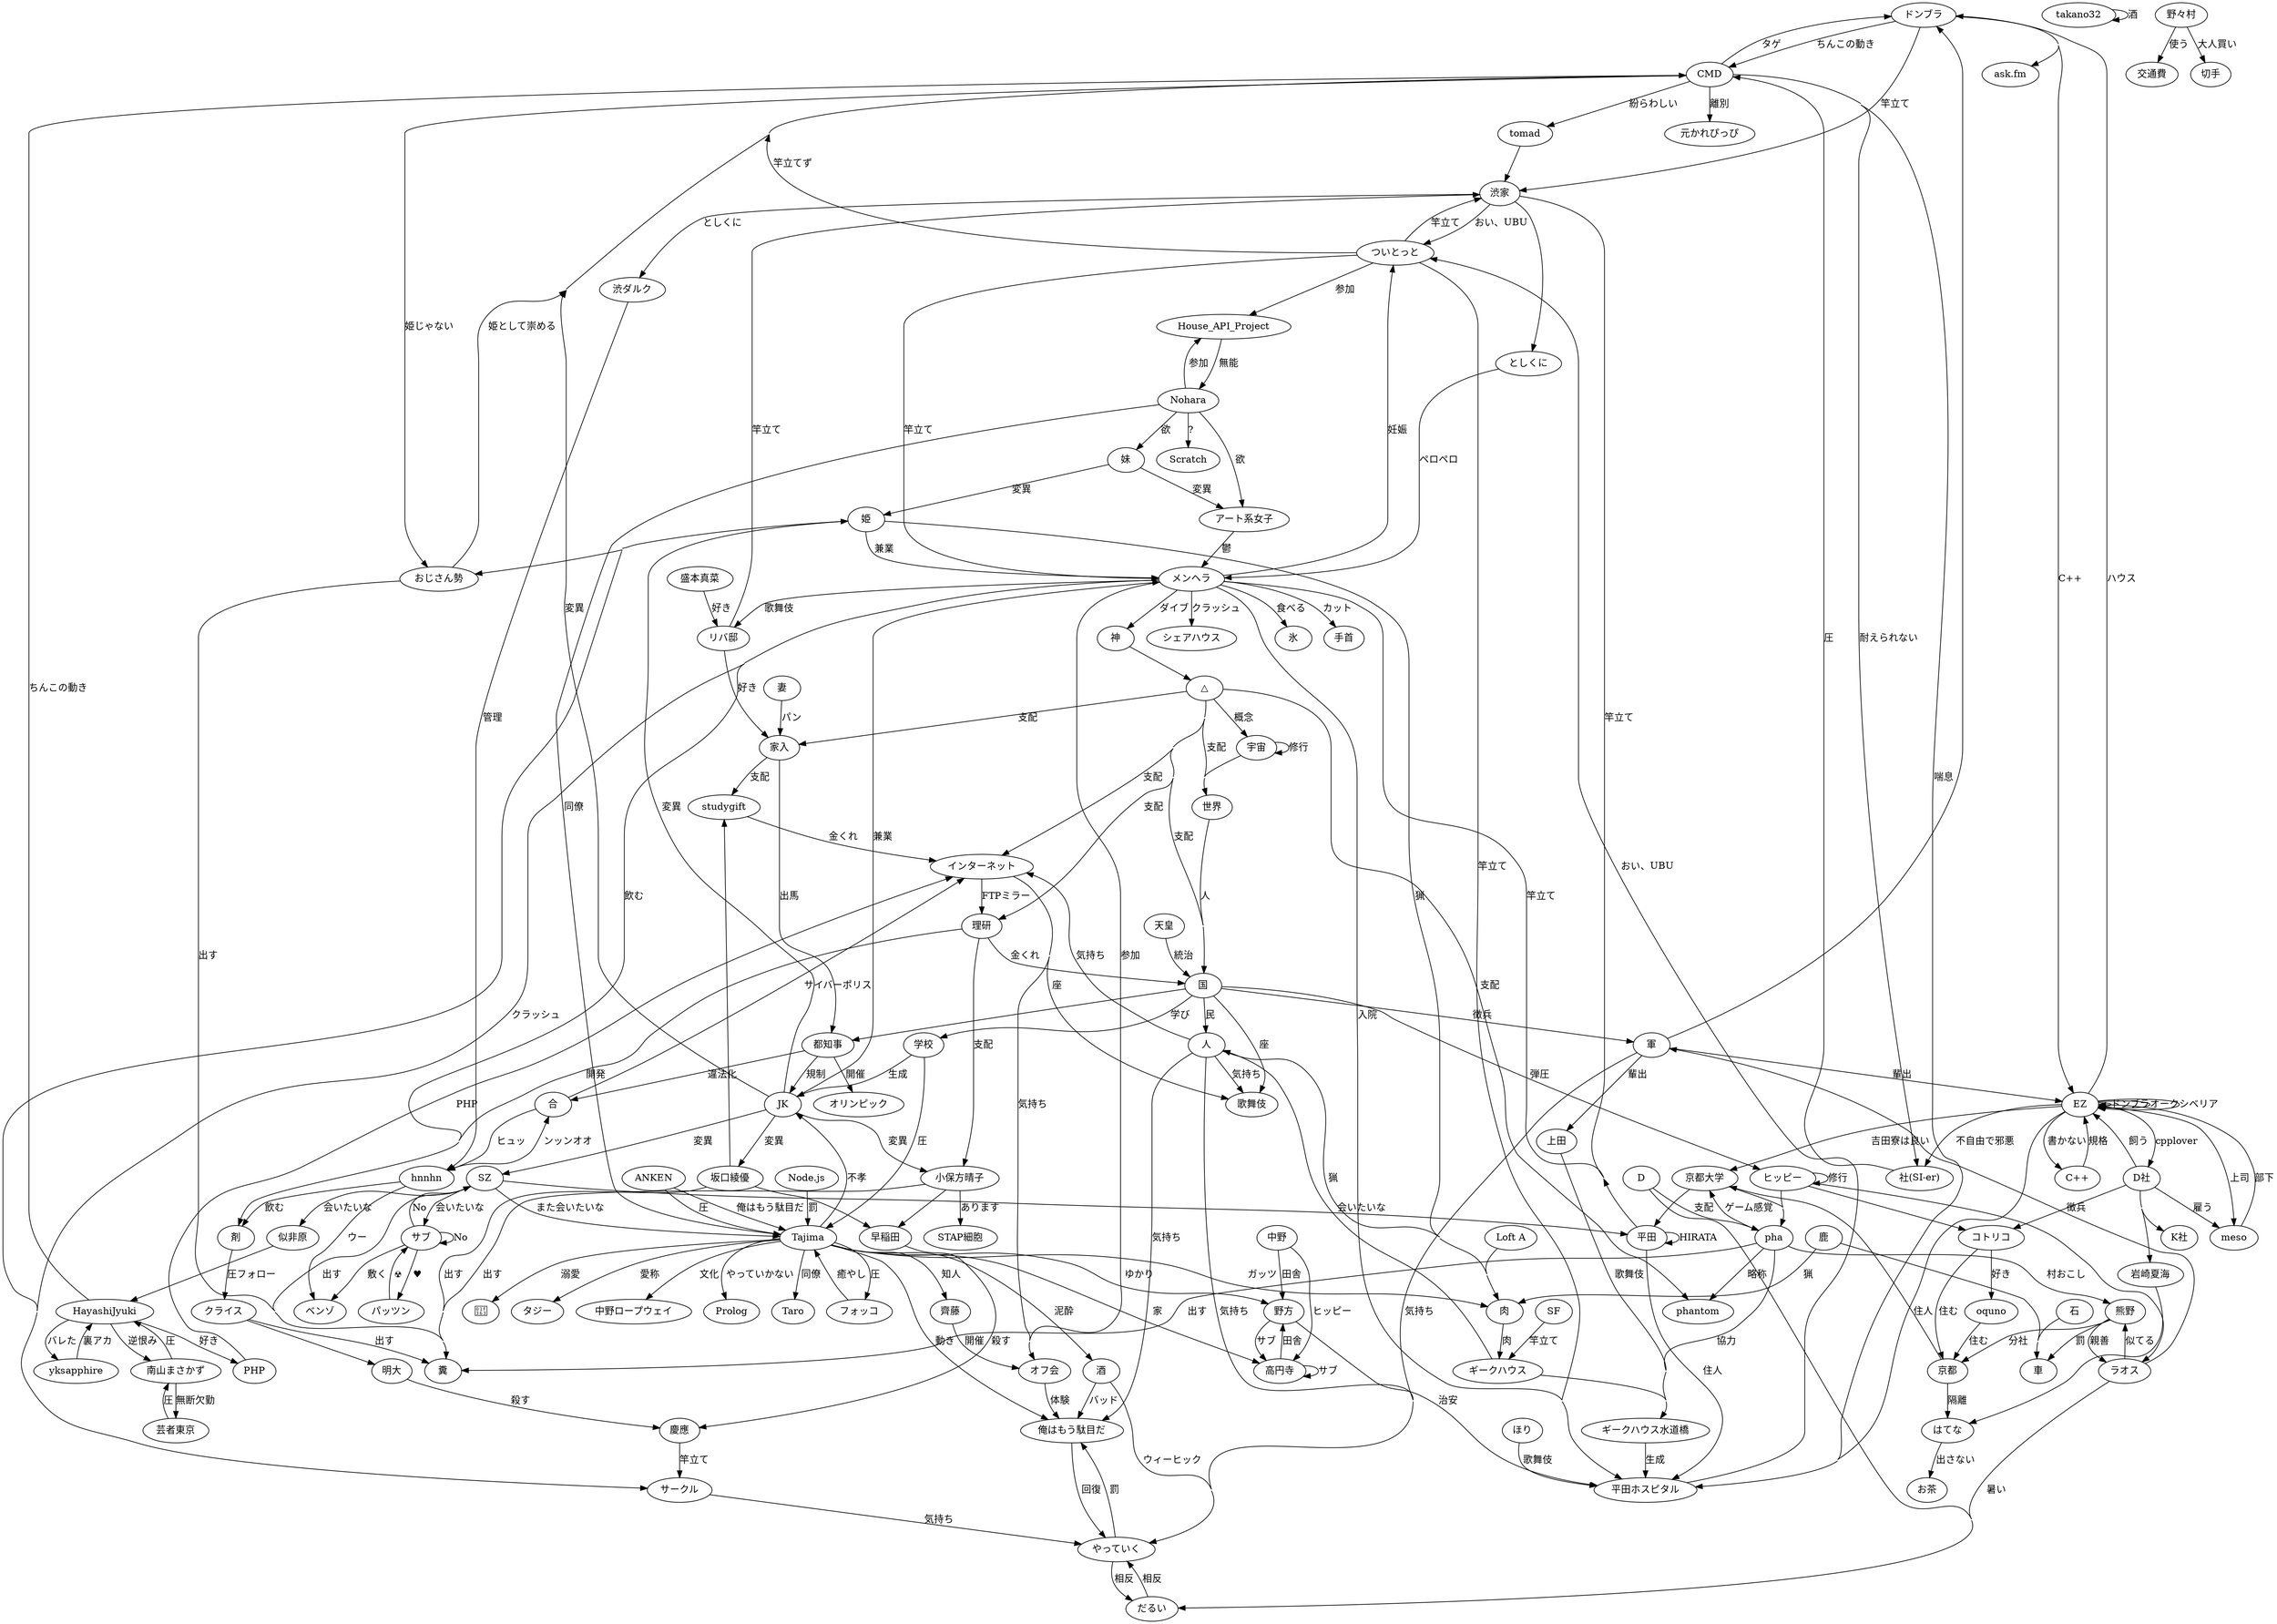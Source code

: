 digraph Chaos {
  graph [concentrate = true];
  overlap=orthoxy;
  "ドンブラ" -> "CMD" [label = "ちんこの動き"];
  "CMD" -> "ドンブラ" [label = "タゲ"];
  "社(SI-er)" -> "CMD" [label = "圧"];
  "EZ" -> "meso" [label = "上司"];
  "meso" -> "EZ" [label = "部下"];
  "おじさん勢" -> "CMD" [label = "姫として崇める"];
  "CMD" -> "おじさん勢" [label = "姫じゃない"];
  "EZ" -> "EZ" [label = "ドンブラ"];
  "EZ" -> "EZ" [label = "オーク"];
  "EZ" -> "EZ" [label = "シベリア"];
  "CMD" -> "社(SI-er)" [label = "耐えられない"];
  "SZ";
  "EZ" -> "平田ホスピタル" [label = "住人"];
  "平田" -> "平田ホスピタル" [label = "住人"];
  "EZ" -> "C++" [label = "書かない"];
  "C++" -> "EZ" [label = "規格"];
  "EZ" -> "社(SI-er)" [label = "不自由で邪悪"];
  "CMD" -> "元かれぴっぴ" [label = "離別"];
  "D社" -> "EZ" [label = "飼う"];
  "D社" -> "meso" [label = "雇う"];
  "CMD" -> "平田ホスピタル" [label = "喘息"];
  "HayashiJyuki" -> "CMD" [label = "ちんこの動き"];
  "野方" -> "平田ホスピタル" [label = "治安"];
  "平田" -> "平田" [label = "HIRATA"];
  "EZ" -> "D社" [label = "cpplover"];
  "SZ" -> "サブ" [label = "会いたいな"];
  "サブ" -> "サブ" [label = "No"];
  "軍" -> "ドンブラ";
  "サブ" -> "パッツン" [label = "♥"];
  "ギークハウス水道橋" -> "平田ホスピタル" [label = "生成"];
  "パッツン" -> "サブ" [label = "☢"];
  "サブ" -> "SZ" [label = "No"];
  "pha" -> "ギークハウス水道橋" [label = "協力"];
  "ヒッピー" -> "pha";
  "ほり" -> "平田ホスピタル" [label = "歌舞伎"];
  "京都大学" -> "pha";
  "京都大学" -> "平田";
  "熊野" -> "京都" [label = "分社"];
  "京都" -> "京都大学";
  "pha" -> "京都大学" [label = "ゲーム感覚"];
  "pha" -> "熊野" [label = "村おこし"];
  "コトリコ" -> "京都" [label = "住む"];
  "EZ" -> "京都大学" [label = "吉田寮は良い"];
  "D社" -> "コトリコ";
  "熊野" -> "ラオス" [label = "親善"];
  "ヒッピー" -> "ラオス";
  "上田" -> "ギークハウス水道橋" [label = "歌舞伎"];
  "EZ" -> "ドンブラ" [label = "ハウス"];
  "ドンブラ" -> "EZ" [label = "C++"];
  "D社" -> "K社";
  "軍" -> "上田" [label = "輩出"];
  "ついとっと" -> "渋家" [label = "竿立て"];
  "軍" -> "EZ" [label = "輩出"];
  "ついとっと" -> "平田ホスピタル" [label = "竿立て"];
  "ついとっと" -> "CMD" [label = "竿立てず"];
  "平田" -> "渋家" [label = "竿立て"];
  "ヒッピー" -> "コトリコ";
  "ドンブラ" -> "渋家" [label = "竿立て"];
  "渋家" -> "ついとっと" [label = "おい、UBU"];
  "SF" -> "ギークハウス" [label = "竿立て"];
  "ギークハウス" -> "ギークハウス水道橋";
  "D" -> "だるい";
  "ついとっと" -> "メンヘラ" [label = "竿立て"];
  "平田ホスピタル" -> "ついとっと" [label = "おい、UBU"];
  "人" -> "やっていく" [label = "気持ち"];
  "メンヘラ" -> "リバ邸" [label = "歌舞伎"];
  "だるい" -> "やっていく" [label = "相反"];
  "平田" -> "メンヘラ" [label = "竿立て"];
  "やっていく" -> "だるい" [label = "相反"];
  "国" -> "軍" [label = "徴兵"];
  "軍" -> "やっていく" [label = "気持ち"];
  "世界" -> "国" [label = "人"];
  "宇宙" -> "世界";
  "△" -> "国" [label = "支配"];
  "△" -> "世界" [label = "支配"];
  "△" -> "宇宙" [label = "概念"];
  "京都" -> "はてな" [label = "隔離"];
  "熊野" -> "車" [label = "罰"];
  "D" -> "pha" [label = "支配"];
  "リバ邸" -> "家入" [label = "好き"];
  "石" -> "車";
  "酒" -> "やっていく" [label = "ウィーヒック"];
  "鹿" -> "車";
  "oquno" -> "京都" [label = "住む"];
  "コトリコ" -> "oquno" [label = "好き"];
  "家入" -> "studygift" [label = "支配"];
  "国" -> "都知事";
  "はてな" -> "お茶" [label = "出さない"];
  "岩崎夏海" -> "はてな";
  "メンヘラ" -> "手首" [label = "カット"];
  "坂口綾優" -> "studygift";
  "坂口綾優" -> "早稲田";
  "メンヘラ" -> "サークル" [label = "クラッシュ"];
  "小保方晴子" -> "早稲田";
  "メンヘラ" -> "シェアハウス" [label = "クラッシュ"];
  "メンヘラ" -> "剤" [label = "飲む"];
  "メンヘラ" -> "神" [label = "ダイブ"];
  "妻" -> "家入" [label = "パン"];
  "神" -> "△";
  "姫" -> "サークル";
  "姫" -> "おじさん勢";
  "D社" -> "岩崎夏海";
  "メンヘラ" -> "平田ホスピタル" [label = "入院"];
  "メンヘラ" -> "氷" [label = "食べる"];
  "ドンブラ" -> "ask.fm";
  "Nohara" -> "House_API_Project" [label = "参加"];
  "剤" -> "クライス";
  "クライス" -> "明大";
  "Nohara" -> "妹" [label = "欲"];
  "Nohara" -> "アート系女子" [label = "欲"];
  "△" -> "家入" [label = "支配"];
  "明大" -> "慶應" [label = "殺す"];
  "早稲田" -> "慶應" [label = "殺す"];
  "アート系女子" -> "メンヘラ" [label = "鬱"];
  "理研" -> "小保方晴子" [label = "支配"];
  "△" -> "理研" [label = "支配"];
  "鹿" -> "肉" [label = "猟"];
  "Nohara" -> "Tajima" [label = "同僚"];
  "肉" -> "ギークハウス" [label = "肉"];
  "Tajima" -> "俺はもう駄目だ" [label = "動き"];
  "慶應" -> "サークル" [label = "竿立て"];
  "俺はもう駄目だ" -> "やっていく" [label = "回復"];
  "ギークハウス" -> "人";
  "人" -> "肉" [label = "猟"];
  "Loft A" -> "肉";
  "Tajima" -> "JK" [label = "不孝"];
  "pha" -> "phantom" [label = "略称"];
  "△" -> "phantom" [label = "支配"];
  "ANKEN" -> "Tajima" [label = "俺はもう駄目だ"];

  "姫" -> "メンヘラ" [label = "兼業"];
  "姫" -> "肉" [label = "猟"];
  "クライス" -> "糞" [label = "出す"];
  "Tajima" -> "🍣" [label = "溺愛"];
  "Nohara" -> "Scratch" [label = "?"];
  "小保方晴子" -> "糞" [label = "出す"];
  "pha" -> "糞" [label = "出す"];
  "坂口綾優" -> "糞" [label = "出す"];
  "Tajima" -> "酒" [label = "泥酔"];
  "Tajima" -> "肉" [label = "ガッツ"];
  "Tajima" -> "タジー" [label = "愛称"];
  "Tajima" -> "中野ロープウェイ" [label = "文化"];
  "学校" -> "Tajima" [label = "圧"];
  "Tajima" -> "齊藤" [label = "知人"];
  "Node.js" -> "Tajima" [label = "罰"];
  "Tajima" -> "野方" [label = "ゆかり"];
  "SZ" -> "Tajima" [label = "また会いたいな"];
  "takano32" -> "takano32" [label = "酒"];
  "Tajima" -> "Prolog" [label = "やっていかない"];
  "Tajima" -> "Taro" [label = "同僚"];
  "フォッコ" -> "Tajima" [label = "癒やし"];
  "リバ邸" -> "渋家" [label = "竿立て"];
  "似非原" -> "HayashiJyuki" [label = "圧フォロー"];
  "メンヘラ" -> "ついとっと" [label = "妊娠"];
  "HayashiJyuki" -> "PHP" [label = "好き"];
  "House_API_Project" -> "Nohara" [label = "無能"];
  "宇宙" -> "宇宙" [label = "修行"];
  "CMD" -> "tomad" [label = "紛らわしい"];
  "SZ" -> "平田" [label = "会いたいな"];
  "hnnhn" -> "剤" [label = "飲む"];
  "SZ" -> "似非原" [label = "会いたいな"];
  "野々村" -> "交通費" [label = "使う"];
  "齊藤" -> "オフ会" [label = "開催"];
  "メンヘラ" -> "オフ会" [label = "参加"];
  "都知事" -> "JK" [label = "規制"];
  "妹" -> "アート系女子" [label = "変異"];
  "妹" -> "姫" [label = "変異"];
  "オフ会" -> "俺はもう駄目だ" [label = "体験"];
  "Tajima" -> "フォッコ" [label = "圧"];
  "人" -> "俺はもう駄目だ" [label = "気持ち"];
  "やっていく" -> "俺はもう駄目だ" [label = "罰"];
  "サークル" -> "やっていく" [label = "気持ち"];
  "ANKEN" -> "Tajima" [label = "圧"];
  "JK" -> "小保方晴子" [label = "変異"];
  "ついとっと" -> "House_API_Project" [label = "参加"];
  "JK" -> "坂口綾優" [label = "変異"];
  "JK" -> "メンヘラ" [label = "兼業"];
  "JK" -> "姫" [label = "変異"];
  "SZ" -> "糞" [label = "出す"];
  "酒" -> "俺はもう駄目だ" [label = "バッド"];
  "ラオス" -> "軍" [label = "徴兵"];
  "ラオス" -> "だるい" [label = "暑い"];
  "tomad" -> "渋家";
  "JK" -> "SZ" [label = "変異"];
  "JK" -> "CMD" [label = "変異"];
  "学校" -> "JK" [label = "生成"];
  "国" -> "人" [label = "民"];
  "国" -> "学校" [label = "学び"];
  "国" -> "歌舞伎" [label = "座"];
  "人" -> "歌舞伎" [label = "気持ち"];
  "理研" -> "国" [label = "金くれ"];
  "国" -> "ヒッピー" [label = "弾圧"];
  "野々村" -> "切手" [label = "大人買い"];
  "ヒッピー" -> "ヒッピー" [label = "修行"];
  "理研" -> "剤" [label = "開発"];
  "ラオス" -> "熊野" [label = "似てる"];
  "インターネット" -> "理研" [label = "FTPミラー"];
  "△" -> "インターネット" [label = "支配"];
  "野方" -> "高円寺" [label = "サブ"];
  "高円寺" -> "野方" [label = "田舎"];
  "都知事" -> "オリンピック" [label = "開催"];
  "家入" -> "都知事" [label = "出馬"];
  "Tajima" -> "高円寺" [label = "家"];
  "高円寺" -> "高円寺" [label = "サブ"];
  "小保方晴子" -> "STAP細胞" [label = "あります"];
  "渋家" -> "渋ダルク" [label = "としくに"];
  "としくに" -> "メンヘラ" [label = "ペロペロ"];
  "渋ダルク" -> "hnnhn" [label = "管理"];
  "渋家" -> "としくに";
  "中野" -> "野方" [label = "田舎"];
  "中野" -> "高円寺" [label = "ヒッピー"];
  "人" -> "インターネット" [label = "気持ち"];
  "インターネット" -> "歌舞伎" [label = "座"];
  "インターネット" -> "オフ会" [label = "気持ち"];
  "studygift" -> "インターネット" [label = "金くれ"];
  "PHP" -> "インターネット" [label = "PHP"];
  "天皇" -> "国" [label = "統治"];
  "都知事" -> "合" [label = "違法化"];
  "合" -> "インターネット" [label = "サイバーポリス"];
  "hnnhn" -> "合" [label = "ンッンオオ"];
  "合" -> "hnnhn" [label = "ヒュッ"];
  "おじさん勢" -> "糞" [label = "出す"];
  "hnnhn" -> "ベンゾ" [label = "ウー"];
  "HayashiJyuki" -> "南山まさかず" [label = "逆恨み"];
  "南山まさかず" -> "HayashiJyuki" [label = "圧"];
  "芸者東京" -> "南山まさかず" [label = "圧"];
  "南山まさかず" -> "芸者東京" [label = "無断欠勤"];
  "サブ" -> "ベンゾ" [label = "敷く"];
  "yksapphire" -> "HayashiJyuki" [label = "裏アカ"];
  "HayashiJyuki" -> "yksapphire" [label = "バレた"];
  "盛本真菜" -> "リバ邸" [label = "好き"];
}
